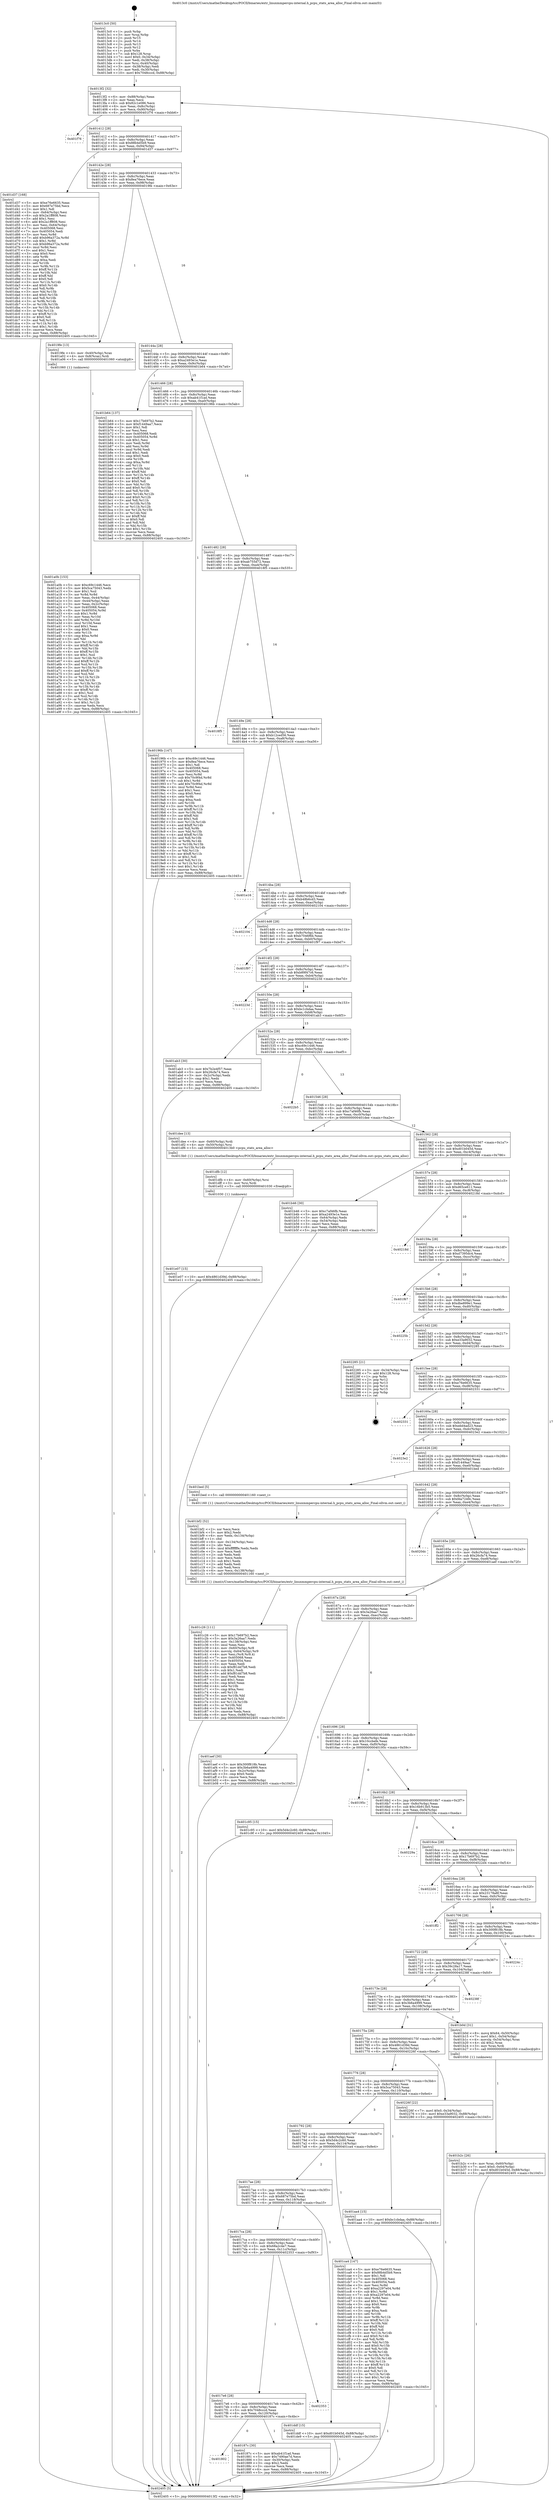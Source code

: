 digraph "0x4013c0" {
  label = "0x4013c0 (/mnt/c/Users/mathe/Desktop/tcc/POCII/binaries/extr_linuxmmpercpu-internal.h_pcpu_stats_area_alloc_Final-ollvm.out::main(0))"
  labelloc = "t"
  node[shape=record]

  Entry [label="",width=0.3,height=0.3,shape=circle,fillcolor=black,style=filled]
  "0x4013f2" [label="{
     0x4013f2 [32]\l
     | [instrs]\l
     &nbsp;&nbsp;0x4013f2 \<+6\>: mov -0x88(%rbp),%eax\l
     &nbsp;&nbsp;0x4013f8 \<+2\>: mov %eax,%ecx\l
     &nbsp;&nbsp;0x4013fa \<+6\>: sub $0x82c1e086,%ecx\l
     &nbsp;&nbsp;0x401400 \<+6\>: mov %eax,-0x8c(%rbp)\l
     &nbsp;&nbsp;0x401406 \<+6\>: mov %ecx,-0x90(%rbp)\l
     &nbsp;&nbsp;0x40140c \<+6\>: je 0000000000401f76 \<main+0xbb6\>\l
  }"]
  "0x401f76" [label="{
     0x401f76\l
  }", style=dashed]
  "0x401412" [label="{
     0x401412 [28]\l
     | [instrs]\l
     &nbsp;&nbsp;0x401412 \<+5\>: jmp 0000000000401417 \<main+0x57\>\l
     &nbsp;&nbsp;0x401417 \<+6\>: mov -0x8c(%rbp),%eax\l
     &nbsp;&nbsp;0x40141d \<+5\>: sub $0x88b4d5b9,%eax\l
     &nbsp;&nbsp;0x401422 \<+6\>: mov %eax,-0x94(%rbp)\l
     &nbsp;&nbsp;0x401428 \<+6\>: je 0000000000401d37 \<main+0x977\>\l
  }"]
  Exit [label="",width=0.3,height=0.3,shape=circle,fillcolor=black,style=filled,peripheries=2]
  "0x401d37" [label="{
     0x401d37 [168]\l
     | [instrs]\l
     &nbsp;&nbsp;0x401d37 \<+5\>: mov $0xe76e6635,%eax\l
     &nbsp;&nbsp;0x401d3c \<+5\>: mov $0x687e75bd,%ecx\l
     &nbsp;&nbsp;0x401d41 \<+2\>: mov $0x1,%dl\l
     &nbsp;&nbsp;0x401d43 \<+3\>: mov -0x64(%rbp),%esi\l
     &nbsp;&nbsp;0x401d46 \<+6\>: sub $0x2a1ff808,%esi\l
     &nbsp;&nbsp;0x401d4c \<+3\>: add $0x1,%esi\l
     &nbsp;&nbsp;0x401d4f \<+6\>: add $0x2a1ff808,%esi\l
     &nbsp;&nbsp;0x401d55 \<+3\>: mov %esi,-0x64(%rbp)\l
     &nbsp;&nbsp;0x401d58 \<+7\>: mov 0x405068,%esi\l
     &nbsp;&nbsp;0x401d5f \<+7\>: mov 0x405054,%edi\l
     &nbsp;&nbsp;0x401d66 \<+3\>: mov %esi,%r8d\l
     &nbsp;&nbsp;0x401d69 \<+7\>: add $0xb96a372a,%r8d\l
     &nbsp;&nbsp;0x401d70 \<+4\>: sub $0x1,%r8d\l
     &nbsp;&nbsp;0x401d74 \<+7\>: sub $0xb96a372a,%r8d\l
     &nbsp;&nbsp;0x401d7b \<+4\>: imul %r8d,%esi\l
     &nbsp;&nbsp;0x401d7f \<+3\>: and $0x1,%esi\l
     &nbsp;&nbsp;0x401d82 \<+3\>: cmp $0x0,%esi\l
     &nbsp;&nbsp;0x401d85 \<+4\>: sete %r9b\l
     &nbsp;&nbsp;0x401d89 \<+3\>: cmp $0xa,%edi\l
     &nbsp;&nbsp;0x401d8c \<+4\>: setl %r10b\l
     &nbsp;&nbsp;0x401d90 \<+3\>: mov %r9b,%r11b\l
     &nbsp;&nbsp;0x401d93 \<+4\>: xor $0xff,%r11b\l
     &nbsp;&nbsp;0x401d97 \<+3\>: mov %r10b,%bl\l
     &nbsp;&nbsp;0x401d9a \<+3\>: xor $0xff,%bl\l
     &nbsp;&nbsp;0x401d9d \<+3\>: xor $0x0,%dl\l
     &nbsp;&nbsp;0x401da0 \<+3\>: mov %r11b,%r14b\l
     &nbsp;&nbsp;0x401da3 \<+4\>: and $0x0,%r14b\l
     &nbsp;&nbsp;0x401da7 \<+3\>: and %dl,%r9b\l
     &nbsp;&nbsp;0x401daa \<+3\>: mov %bl,%r15b\l
     &nbsp;&nbsp;0x401dad \<+4\>: and $0x0,%r15b\l
     &nbsp;&nbsp;0x401db1 \<+3\>: and %dl,%r10b\l
     &nbsp;&nbsp;0x401db4 \<+3\>: or %r9b,%r14b\l
     &nbsp;&nbsp;0x401db7 \<+3\>: or %r10b,%r15b\l
     &nbsp;&nbsp;0x401dba \<+3\>: xor %r15b,%r14b\l
     &nbsp;&nbsp;0x401dbd \<+3\>: or %bl,%r11b\l
     &nbsp;&nbsp;0x401dc0 \<+4\>: xor $0xff,%r11b\l
     &nbsp;&nbsp;0x401dc4 \<+3\>: or $0x0,%dl\l
     &nbsp;&nbsp;0x401dc7 \<+3\>: and %dl,%r11b\l
     &nbsp;&nbsp;0x401dca \<+3\>: or %r11b,%r14b\l
     &nbsp;&nbsp;0x401dcd \<+4\>: test $0x1,%r14b\l
     &nbsp;&nbsp;0x401dd1 \<+3\>: cmovne %ecx,%eax\l
     &nbsp;&nbsp;0x401dd4 \<+6\>: mov %eax,-0x88(%rbp)\l
     &nbsp;&nbsp;0x401dda \<+5\>: jmp 0000000000402405 \<main+0x1045\>\l
  }"]
  "0x40142e" [label="{
     0x40142e [28]\l
     | [instrs]\l
     &nbsp;&nbsp;0x40142e \<+5\>: jmp 0000000000401433 \<main+0x73\>\l
     &nbsp;&nbsp;0x401433 \<+6\>: mov -0x8c(%rbp),%eax\l
     &nbsp;&nbsp;0x401439 \<+5\>: sub $0x8ea76ece,%eax\l
     &nbsp;&nbsp;0x40143e \<+6\>: mov %eax,-0x98(%rbp)\l
     &nbsp;&nbsp;0x401444 \<+6\>: je 00000000004019fe \<main+0x63e\>\l
  }"]
  "0x401e07" [label="{
     0x401e07 [15]\l
     | [instrs]\l
     &nbsp;&nbsp;0x401e07 \<+10\>: movl $0x4861d39d,-0x88(%rbp)\l
     &nbsp;&nbsp;0x401e11 \<+5\>: jmp 0000000000402405 \<main+0x1045\>\l
  }"]
  "0x4019fe" [label="{
     0x4019fe [13]\l
     | [instrs]\l
     &nbsp;&nbsp;0x4019fe \<+4\>: mov -0x40(%rbp),%rax\l
     &nbsp;&nbsp;0x401a02 \<+4\>: mov 0x8(%rax),%rdi\l
     &nbsp;&nbsp;0x401a06 \<+5\>: call 0000000000401060 \<atoi@plt\>\l
     | [calls]\l
     &nbsp;&nbsp;0x401060 \{1\} (unknown)\l
  }"]
  "0x40144a" [label="{
     0x40144a [28]\l
     | [instrs]\l
     &nbsp;&nbsp;0x40144a \<+5\>: jmp 000000000040144f \<main+0x8f\>\l
     &nbsp;&nbsp;0x40144f \<+6\>: mov -0x8c(%rbp),%eax\l
     &nbsp;&nbsp;0x401455 \<+5\>: sub $0xa2493e1e,%eax\l
     &nbsp;&nbsp;0x40145a \<+6\>: mov %eax,-0x9c(%rbp)\l
     &nbsp;&nbsp;0x401460 \<+6\>: je 0000000000401b64 \<main+0x7a4\>\l
  }"]
  "0x401dfb" [label="{
     0x401dfb [12]\l
     | [instrs]\l
     &nbsp;&nbsp;0x401dfb \<+4\>: mov -0x60(%rbp),%rsi\l
     &nbsp;&nbsp;0x401dff \<+3\>: mov %rsi,%rdi\l
     &nbsp;&nbsp;0x401e02 \<+5\>: call 0000000000401030 \<free@plt\>\l
     | [calls]\l
     &nbsp;&nbsp;0x401030 \{1\} (unknown)\l
  }"]
  "0x401b64" [label="{
     0x401b64 [137]\l
     | [instrs]\l
     &nbsp;&nbsp;0x401b64 \<+5\>: mov $0x17b697b2,%eax\l
     &nbsp;&nbsp;0x401b69 \<+5\>: mov $0xf1449aa7,%ecx\l
     &nbsp;&nbsp;0x401b6e \<+2\>: mov $0x1,%dl\l
     &nbsp;&nbsp;0x401b70 \<+2\>: xor %esi,%esi\l
     &nbsp;&nbsp;0x401b72 \<+7\>: mov 0x405068,%edi\l
     &nbsp;&nbsp;0x401b79 \<+8\>: mov 0x405054,%r8d\l
     &nbsp;&nbsp;0x401b81 \<+3\>: sub $0x1,%esi\l
     &nbsp;&nbsp;0x401b84 \<+3\>: mov %edi,%r9d\l
     &nbsp;&nbsp;0x401b87 \<+3\>: add %esi,%r9d\l
     &nbsp;&nbsp;0x401b8a \<+4\>: imul %r9d,%edi\l
     &nbsp;&nbsp;0x401b8e \<+3\>: and $0x1,%edi\l
     &nbsp;&nbsp;0x401b91 \<+3\>: cmp $0x0,%edi\l
     &nbsp;&nbsp;0x401b94 \<+4\>: sete %r10b\l
     &nbsp;&nbsp;0x401b98 \<+4\>: cmp $0xa,%r8d\l
     &nbsp;&nbsp;0x401b9c \<+4\>: setl %r11b\l
     &nbsp;&nbsp;0x401ba0 \<+3\>: mov %r10b,%bl\l
     &nbsp;&nbsp;0x401ba3 \<+3\>: xor $0xff,%bl\l
     &nbsp;&nbsp;0x401ba6 \<+3\>: mov %r11b,%r14b\l
     &nbsp;&nbsp;0x401ba9 \<+4\>: xor $0xff,%r14b\l
     &nbsp;&nbsp;0x401bad \<+3\>: xor $0x0,%dl\l
     &nbsp;&nbsp;0x401bb0 \<+3\>: mov %bl,%r15b\l
     &nbsp;&nbsp;0x401bb3 \<+4\>: and $0x0,%r15b\l
     &nbsp;&nbsp;0x401bb7 \<+3\>: and %dl,%r10b\l
     &nbsp;&nbsp;0x401bba \<+3\>: mov %r14b,%r12b\l
     &nbsp;&nbsp;0x401bbd \<+4\>: and $0x0,%r12b\l
     &nbsp;&nbsp;0x401bc1 \<+3\>: and %dl,%r11b\l
     &nbsp;&nbsp;0x401bc4 \<+3\>: or %r10b,%r15b\l
     &nbsp;&nbsp;0x401bc7 \<+3\>: or %r11b,%r12b\l
     &nbsp;&nbsp;0x401bca \<+3\>: xor %r12b,%r15b\l
     &nbsp;&nbsp;0x401bcd \<+3\>: or %r14b,%bl\l
     &nbsp;&nbsp;0x401bd0 \<+3\>: xor $0xff,%bl\l
     &nbsp;&nbsp;0x401bd3 \<+3\>: or $0x0,%dl\l
     &nbsp;&nbsp;0x401bd6 \<+2\>: and %dl,%bl\l
     &nbsp;&nbsp;0x401bd8 \<+3\>: or %bl,%r15b\l
     &nbsp;&nbsp;0x401bdb \<+4\>: test $0x1,%r15b\l
     &nbsp;&nbsp;0x401bdf \<+3\>: cmovne %ecx,%eax\l
     &nbsp;&nbsp;0x401be2 \<+6\>: mov %eax,-0x88(%rbp)\l
     &nbsp;&nbsp;0x401be8 \<+5\>: jmp 0000000000402405 \<main+0x1045\>\l
  }"]
  "0x401466" [label="{
     0x401466 [28]\l
     | [instrs]\l
     &nbsp;&nbsp;0x401466 \<+5\>: jmp 000000000040146b \<main+0xab\>\l
     &nbsp;&nbsp;0x40146b \<+6\>: mov -0x8c(%rbp),%eax\l
     &nbsp;&nbsp;0x401471 \<+5\>: sub $0xab41f1ad,%eax\l
     &nbsp;&nbsp;0x401476 \<+6\>: mov %eax,-0xa0(%rbp)\l
     &nbsp;&nbsp;0x40147c \<+6\>: je 000000000040196b \<main+0x5ab\>\l
  }"]
  "0x401c26" [label="{
     0x401c26 [111]\l
     | [instrs]\l
     &nbsp;&nbsp;0x401c26 \<+5\>: mov $0x17b697b2,%ecx\l
     &nbsp;&nbsp;0x401c2b \<+5\>: mov $0x3a26aa7,%edx\l
     &nbsp;&nbsp;0x401c30 \<+6\>: mov -0x138(%rbp),%esi\l
     &nbsp;&nbsp;0x401c36 \<+3\>: imul %eax,%esi\l
     &nbsp;&nbsp;0x401c39 \<+4\>: mov -0x60(%rbp),%r8\l
     &nbsp;&nbsp;0x401c3d \<+4\>: movslq -0x64(%rbp),%r9\l
     &nbsp;&nbsp;0x401c41 \<+4\>: mov %esi,(%r8,%r9,4)\l
     &nbsp;&nbsp;0x401c45 \<+7\>: mov 0x405068,%eax\l
     &nbsp;&nbsp;0x401c4c \<+7\>: mov 0x405054,%esi\l
     &nbsp;&nbsp;0x401c53 \<+2\>: mov %eax,%edi\l
     &nbsp;&nbsp;0x401c55 \<+6\>: sub $0xf81dd7b8,%edi\l
     &nbsp;&nbsp;0x401c5b \<+3\>: sub $0x1,%edi\l
     &nbsp;&nbsp;0x401c5e \<+6\>: add $0xf81dd7b8,%edi\l
     &nbsp;&nbsp;0x401c64 \<+3\>: imul %edi,%eax\l
     &nbsp;&nbsp;0x401c67 \<+3\>: and $0x1,%eax\l
     &nbsp;&nbsp;0x401c6a \<+3\>: cmp $0x0,%eax\l
     &nbsp;&nbsp;0x401c6d \<+4\>: sete %r10b\l
     &nbsp;&nbsp;0x401c71 \<+3\>: cmp $0xa,%esi\l
     &nbsp;&nbsp;0x401c74 \<+4\>: setl %r11b\l
     &nbsp;&nbsp;0x401c78 \<+3\>: mov %r10b,%bl\l
     &nbsp;&nbsp;0x401c7b \<+3\>: and %r11b,%bl\l
     &nbsp;&nbsp;0x401c7e \<+3\>: xor %r11b,%r10b\l
     &nbsp;&nbsp;0x401c81 \<+3\>: or %r10b,%bl\l
     &nbsp;&nbsp;0x401c84 \<+3\>: test $0x1,%bl\l
     &nbsp;&nbsp;0x401c87 \<+3\>: cmovne %edx,%ecx\l
     &nbsp;&nbsp;0x401c8a \<+6\>: mov %ecx,-0x88(%rbp)\l
     &nbsp;&nbsp;0x401c90 \<+5\>: jmp 0000000000402405 \<main+0x1045\>\l
  }"]
  "0x40196b" [label="{
     0x40196b [147]\l
     | [instrs]\l
     &nbsp;&nbsp;0x40196b \<+5\>: mov $0xc69c1446,%eax\l
     &nbsp;&nbsp;0x401970 \<+5\>: mov $0x8ea76ece,%ecx\l
     &nbsp;&nbsp;0x401975 \<+2\>: mov $0x1,%dl\l
     &nbsp;&nbsp;0x401977 \<+7\>: mov 0x405068,%esi\l
     &nbsp;&nbsp;0x40197e \<+7\>: mov 0x405054,%edi\l
     &nbsp;&nbsp;0x401985 \<+3\>: mov %esi,%r8d\l
     &nbsp;&nbsp;0x401988 \<+7\>: sub $0x70c9f4d,%r8d\l
     &nbsp;&nbsp;0x40198f \<+4\>: sub $0x1,%r8d\l
     &nbsp;&nbsp;0x401993 \<+7\>: add $0x70c9f4d,%r8d\l
     &nbsp;&nbsp;0x40199a \<+4\>: imul %r8d,%esi\l
     &nbsp;&nbsp;0x40199e \<+3\>: and $0x1,%esi\l
     &nbsp;&nbsp;0x4019a1 \<+3\>: cmp $0x0,%esi\l
     &nbsp;&nbsp;0x4019a4 \<+4\>: sete %r9b\l
     &nbsp;&nbsp;0x4019a8 \<+3\>: cmp $0xa,%edi\l
     &nbsp;&nbsp;0x4019ab \<+4\>: setl %r10b\l
     &nbsp;&nbsp;0x4019af \<+3\>: mov %r9b,%r11b\l
     &nbsp;&nbsp;0x4019b2 \<+4\>: xor $0xff,%r11b\l
     &nbsp;&nbsp;0x4019b6 \<+3\>: mov %r10b,%bl\l
     &nbsp;&nbsp;0x4019b9 \<+3\>: xor $0xff,%bl\l
     &nbsp;&nbsp;0x4019bc \<+3\>: xor $0x1,%dl\l
     &nbsp;&nbsp;0x4019bf \<+3\>: mov %r11b,%r14b\l
     &nbsp;&nbsp;0x4019c2 \<+4\>: and $0xff,%r14b\l
     &nbsp;&nbsp;0x4019c6 \<+3\>: and %dl,%r9b\l
     &nbsp;&nbsp;0x4019c9 \<+3\>: mov %bl,%r15b\l
     &nbsp;&nbsp;0x4019cc \<+4\>: and $0xff,%r15b\l
     &nbsp;&nbsp;0x4019d0 \<+3\>: and %dl,%r10b\l
     &nbsp;&nbsp;0x4019d3 \<+3\>: or %r9b,%r14b\l
     &nbsp;&nbsp;0x4019d6 \<+3\>: or %r10b,%r15b\l
     &nbsp;&nbsp;0x4019d9 \<+3\>: xor %r15b,%r14b\l
     &nbsp;&nbsp;0x4019dc \<+3\>: or %bl,%r11b\l
     &nbsp;&nbsp;0x4019df \<+4\>: xor $0xff,%r11b\l
     &nbsp;&nbsp;0x4019e3 \<+3\>: or $0x1,%dl\l
     &nbsp;&nbsp;0x4019e6 \<+3\>: and %dl,%r11b\l
     &nbsp;&nbsp;0x4019e9 \<+3\>: or %r11b,%r14b\l
     &nbsp;&nbsp;0x4019ec \<+4\>: test $0x1,%r14b\l
     &nbsp;&nbsp;0x4019f0 \<+3\>: cmovne %ecx,%eax\l
     &nbsp;&nbsp;0x4019f3 \<+6\>: mov %eax,-0x88(%rbp)\l
     &nbsp;&nbsp;0x4019f9 \<+5\>: jmp 0000000000402405 \<main+0x1045\>\l
  }"]
  "0x401482" [label="{
     0x401482 [28]\l
     | [instrs]\l
     &nbsp;&nbsp;0x401482 \<+5\>: jmp 0000000000401487 \<main+0xc7\>\l
     &nbsp;&nbsp;0x401487 \<+6\>: mov -0x8c(%rbp),%eax\l
     &nbsp;&nbsp;0x40148d \<+5\>: sub $0xab755d72,%eax\l
     &nbsp;&nbsp;0x401492 \<+6\>: mov %eax,-0xa4(%rbp)\l
     &nbsp;&nbsp;0x401498 \<+6\>: je 00000000004018f5 \<main+0x535\>\l
  }"]
  "0x401bf2" [label="{
     0x401bf2 [52]\l
     | [instrs]\l
     &nbsp;&nbsp;0x401bf2 \<+2\>: xor %ecx,%ecx\l
     &nbsp;&nbsp;0x401bf4 \<+5\>: mov $0x2,%edx\l
     &nbsp;&nbsp;0x401bf9 \<+6\>: mov %edx,-0x134(%rbp)\l
     &nbsp;&nbsp;0x401bff \<+1\>: cltd\l
     &nbsp;&nbsp;0x401c00 \<+6\>: mov -0x134(%rbp),%esi\l
     &nbsp;&nbsp;0x401c06 \<+2\>: idiv %esi\l
     &nbsp;&nbsp;0x401c08 \<+6\>: imul $0xfffffffe,%edx,%edx\l
     &nbsp;&nbsp;0x401c0e \<+2\>: mov %ecx,%edi\l
     &nbsp;&nbsp;0x401c10 \<+2\>: sub %edx,%edi\l
     &nbsp;&nbsp;0x401c12 \<+2\>: mov %ecx,%edx\l
     &nbsp;&nbsp;0x401c14 \<+3\>: sub $0x1,%edx\l
     &nbsp;&nbsp;0x401c17 \<+2\>: add %edx,%edi\l
     &nbsp;&nbsp;0x401c19 \<+2\>: sub %edi,%ecx\l
     &nbsp;&nbsp;0x401c1b \<+6\>: mov %ecx,-0x138(%rbp)\l
     &nbsp;&nbsp;0x401c21 \<+5\>: call 0000000000401160 \<next_i\>\l
     | [calls]\l
     &nbsp;&nbsp;0x401160 \{1\} (/mnt/c/Users/mathe/Desktop/tcc/POCII/binaries/extr_linuxmmpercpu-internal.h_pcpu_stats_area_alloc_Final-ollvm.out::next_i)\l
  }"]
  "0x4018f5" [label="{
     0x4018f5\l
  }", style=dashed]
  "0x40149e" [label="{
     0x40149e [28]\l
     | [instrs]\l
     &nbsp;&nbsp;0x40149e \<+5\>: jmp 00000000004014a3 \<main+0xe3\>\l
     &nbsp;&nbsp;0x4014a3 \<+6\>: mov -0x8c(%rbp),%eax\l
     &nbsp;&nbsp;0x4014a9 \<+5\>: sub $0xb12ced56,%eax\l
     &nbsp;&nbsp;0x4014ae \<+6\>: mov %eax,-0xa8(%rbp)\l
     &nbsp;&nbsp;0x4014b4 \<+6\>: je 0000000000401e16 \<main+0xa56\>\l
  }"]
  "0x401b2c" [label="{
     0x401b2c [26]\l
     | [instrs]\l
     &nbsp;&nbsp;0x401b2c \<+4\>: mov %rax,-0x60(%rbp)\l
     &nbsp;&nbsp;0x401b30 \<+7\>: movl $0x0,-0x64(%rbp)\l
     &nbsp;&nbsp;0x401b37 \<+10\>: movl $0xd01b045d,-0x88(%rbp)\l
     &nbsp;&nbsp;0x401b41 \<+5\>: jmp 0000000000402405 \<main+0x1045\>\l
  }"]
  "0x401e16" [label="{
     0x401e16\l
  }", style=dashed]
  "0x4014ba" [label="{
     0x4014ba [28]\l
     | [instrs]\l
     &nbsp;&nbsp;0x4014ba \<+5\>: jmp 00000000004014bf \<main+0xff\>\l
     &nbsp;&nbsp;0x4014bf \<+6\>: mov -0x8c(%rbp),%eax\l
     &nbsp;&nbsp;0x4014c5 \<+5\>: sub $0xb48b6cd3,%eax\l
     &nbsp;&nbsp;0x4014ca \<+6\>: mov %eax,-0xac(%rbp)\l
     &nbsp;&nbsp;0x4014d0 \<+6\>: je 0000000000402104 \<main+0xd44\>\l
  }"]
  "0x401a0b" [label="{
     0x401a0b [153]\l
     | [instrs]\l
     &nbsp;&nbsp;0x401a0b \<+5\>: mov $0xc69c1446,%ecx\l
     &nbsp;&nbsp;0x401a10 \<+5\>: mov $0x5ca75043,%edx\l
     &nbsp;&nbsp;0x401a15 \<+3\>: mov $0x1,%sil\l
     &nbsp;&nbsp;0x401a18 \<+3\>: xor %r8d,%r8d\l
     &nbsp;&nbsp;0x401a1b \<+3\>: mov %eax,-0x44(%rbp)\l
     &nbsp;&nbsp;0x401a1e \<+3\>: mov -0x44(%rbp),%eax\l
     &nbsp;&nbsp;0x401a21 \<+3\>: mov %eax,-0x2c(%rbp)\l
     &nbsp;&nbsp;0x401a24 \<+7\>: mov 0x405068,%eax\l
     &nbsp;&nbsp;0x401a2b \<+8\>: mov 0x405054,%r9d\l
     &nbsp;&nbsp;0x401a33 \<+4\>: sub $0x1,%r8d\l
     &nbsp;&nbsp;0x401a37 \<+3\>: mov %eax,%r10d\l
     &nbsp;&nbsp;0x401a3a \<+3\>: add %r8d,%r10d\l
     &nbsp;&nbsp;0x401a3d \<+4\>: imul %r10d,%eax\l
     &nbsp;&nbsp;0x401a41 \<+3\>: and $0x1,%eax\l
     &nbsp;&nbsp;0x401a44 \<+3\>: cmp $0x0,%eax\l
     &nbsp;&nbsp;0x401a47 \<+4\>: sete %r11b\l
     &nbsp;&nbsp;0x401a4b \<+4\>: cmp $0xa,%r9d\l
     &nbsp;&nbsp;0x401a4f \<+3\>: setl %bl\l
     &nbsp;&nbsp;0x401a52 \<+3\>: mov %r11b,%r14b\l
     &nbsp;&nbsp;0x401a55 \<+4\>: xor $0xff,%r14b\l
     &nbsp;&nbsp;0x401a59 \<+3\>: mov %bl,%r15b\l
     &nbsp;&nbsp;0x401a5c \<+4\>: xor $0xff,%r15b\l
     &nbsp;&nbsp;0x401a60 \<+4\>: xor $0x1,%sil\l
     &nbsp;&nbsp;0x401a64 \<+3\>: mov %r14b,%r12b\l
     &nbsp;&nbsp;0x401a67 \<+4\>: and $0xff,%r12b\l
     &nbsp;&nbsp;0x401a6b \<+3\>: and %sil,%r11b\l
     &nbsp;&nbsp;0x401a6e \<+3\>: mov %r15b,%r13b\l
     &nbsp;&nbsp;0x401a71 \<+4\>: and $0xff,%r13b\l
     &nbsp;&nbsp;0x401a75 \<+3\>: and %sil,%bl\l
     &nbsp;&nbsp;0x401a78 \<+3\>: or %r11b,%r12b\l
     &nbsp;&nbsp;0x401a7b \<+3\>: or %bl,%r13b\l
     &nbsp;&nbsp;0x401a7e \<+3\>: xor %r13b,%r12b\l
     &nbsp;&nbsp;0x401a81 \<+3\>: or %r15b,%r14b\l
     &nbsp;&nbsp;0x401a84 \<+4\>: xor $0xff,%r14b\l
     &nbsp;&nbsp;0x401a88 \<+4\>: or $0x1,%sil\l
     &nbsp;&nbsp;0x401a8c \<+3\>: and %sil,%r14b\l
     &nbsp;&nbsp;0x401a8f \<+3\>: or %r14b,%r12b\l
     &nbsp;&nbsp;0x401a92 \<+4\>: test $0x1,%r12b\l
     &nbsp;&nbsp;0x401a96 \<+3\>: cmovne %edx,%ecx\l
     &nbsp;&nbsp;0x401a99 \<+6\>: mov %ecx,-0x88(%rbp)\l
     &nbsp;&nbsp;0x401a9f \<+5\>: jmp 0000000000402405 \<main+0x1045\>\l
  }"]
  "0x402104" [label="{
     0x402104\l
  }", style=dashed]
  "0x4014d6" [label="{
     0x4014d6 [28]\l
     | [instrs]\l
     &nbsp;&nbsp;0x4014d6 \<+5\>: jmp 00000000004014db \<main+0x11b\>\l
     &nbsp;&nbsp;0x4014db \<+6\>: mov -0x8c(%rbp),%eax\l
     &nbsp;&nbsp;0x4014e1 \<+5\>: sub $0xb7046f6b,%eax\l
     &nbsp;&nbsp;0x4014e6 \<+6\>: mov %eax,-0xb0(%rbp)\l
     &nbsp;&nbsp;0x4014ec \<+6\>: je 0000000000401f97 \<main+0xbd7\>\l
  }"]
  "0x4013c0" [label="{
     0x4013c0 [50]\l
     | [instrs]\l
     &nbsp;&nbsp;0x4013c0 \<+1\>: push %rbp\l
     &nbsp;&nbsp;0x4013c1 \<+3\>: mov %rsp,%rbp\l
     &nbsp;&nbsp;0x4013c4 \<+2\>: push %r15\l
     &nbsp;&nbsp;0x4013c6 \<+2\>: push %r14\l
     &nbsp;&nbsp;0x4013c8 \<+2\>: push %r13\l
     &nbsp;&nbsp;0x4013ca \<+2\>: push %r12\l
     &nbsp;&nbsp;0x4013cc \<+1\>: push %rbx\l
     &nbsp;&nbsp;0x4013cd \<+7\>: sub $0x128,%rsp\l
     &nbsp;&nbsp;0x4013d4 \<+7\>: movl $0x0,-0x34(%rbp)\l
     &nbsp;&nbsp;0x4013db \<+3\>: mov %edi,-0x38(%rbp)\l
     &nbsp;&nbsp;0x4013de \<+4\>: mov %rsi,-0x40(%rbp)\l
     &nbsp;&nbsp;0x4013e2 \<+3\>: mov -0x38(%rbp),%edi\l
     &nbsp;&nbsp;0x4013e5 \<+3\>: mov %edi,-0x30(%rbp)\l
     &nbsp;&nbsp;0x4013e8 \<+10\>: movl $0x7048cccd,-0x88(%rbp)\l
  }"]
  "0x401f97" [label="{
     0x401f97\l
  }", style=dashed]
  "0x4014f2" [label="{
     0x4014f2 [28]\l
     | [instrs]\l
     &nbsp;&nbsp;0x4014f2 \<+5\>: jmp 00000000004014f7 \<main+0x137\>\l
     &nbsp;&nbsp;0x4014f7 \<+6\>: mov -0x8c(%rbp),%eax\l
     &nbsp;&nbsp;0x4014fd \<+5\>: sub $0xb89f47c6,%eax\l
     &nbsp;&nbsp;0x401502 \<+6\>: mov %eax,-0xb4(%rbp)\l
     &nbsp;&nbsp;0x401508 \<+6\>: je 000000000040223d \<main+0xe7d\>\l
  }"]
  "0x402405" [label="{
     0x402405 [5]\l
     | [instrs]\l
     &nbsp;&nbsp;0x402405 \<+5\>: jmp 00000000004013f2 \<main+0x32\>\l
  }"]
  "0x40223d" [label="{
     0x40223d\l
  }", style=dashed]
  "0x40150e" [label="{
     0x40150e [28]\l
     | [instrs]\l
     &nbsp;&nbsp;0x40150e \<+5\>: jmp 0000000000401513 \<main+0x153\>\l
     &nbsp;&nbsp;0x401513 \<+6\>: mov -0x8c(%rbp),%eax\l
     &nbsp;&nbsp;0x401519 \<+5\>: sub $0xbc1cbdaa,%eax\l
     &nbsp;&nbsp;0x40151e \<+6\>: mov %eax,-0xb8(%rbp)\l
     &nbsp;&nbsp;0x401524 \<+6\>: je 0000000000401ab3 \<main+0x6f3\>\l
  }"]
  "0x401802" [label="{
     0x401802\l
  }", style=dashed]
  "0x401ab3" [label="{
     0x401ab3 [30]\l
     | [instrs]\l
     &nbsp;&nbsp;0x401ab3 \<+5\>: mov $0x7b2e4f57,%eax\l
     &nbsp;&nbsp;0x401ab8 \<+5\>: mov $0x26cfa74,%ecx\l
     &nbsp;&nbsp;0x401abd \<+3\>: mov -0x2c(%rbp),%edx\l
     &nbsp;&nbsp;0x401ac0 \<+3\>: cmp $0x1,%edx\l
     &nbsp;&nbsp;0x401ac3 \<+3\>: cmovl %ecx,%eax\l
     &nbsp;&nbsp;0x401ac6 \<+6\>: mov %eax,-0x88(%rbp)\l
     &nbsp;&nbsp;0x401acc \<+5\>: jmp 0000000000402405 \<main+0x1045\>\l
  }"]
  "0x40152a" [label="{
     0x40152a [28]\l
     | [instrs]\l
     &nbsp;&nbsp;0x40152a \<+5\>: jmp 000000000040152f \<main+0x16f\>\l
     &nbsp;&nbsp;0x40152f \<+6\>: mov -0x8c(%rbp),%eax\l
     &nbsp;&nbsp;0x401535 \<+5\>: sub $0xc69c1446,%eax\l
     &nbsp;&nbsp;0x40153a \<+6\>: mov %eax,-0xbc(%rbp)\l
     &nbsp;&nbsp;0x401540 \<+6\>: je 00000000004022b5 \<main+0xef5\>\l
  }"]
  "0x40187c" [label="{
     0x40187c [30]\l
     | [instrs]\l
     &nbsp;&nbsp;0x40187c \<+5\>: mov $0xab41f1ad,%eax\l
     &nbsp;&nbsp;0x401881 \<+5\>: mov $0x7490ae7d,%ecx\l
     &nbsp;&nbsp;0x401886 \<+3\>: mov -0x30(%rbp),%edx\l
     &nbsp;&nbsp;0x401889 \<+3\>: cmp $0x2,%edx\l
     &nbsp;&nbsp;0x40188c \<+3\>: cmovne %ecx,%eax\l
     &nbsp;&nbsp;0x40188f \<+6\>: mov %eax,-0x88(%rbp)\l
     &nbsp;&nbsp;0x401895 \<+5\>: jmp 0000000000402405 \<main+0x1045\>\l
  }"]
  "0x4022b5" [label="{
     0x4022b5\l
  }", style=dashed]
  "0x401546" [label="{
     0x401546 [28]\l
     | [instrs]\l
     &nbsp;&nbsp;0x401546 \<+5\>: jmp 000000000040154b \<main+0x18b\>\l
     &nbsp;&nbsp;0x40154b \<+6\>: mov -0x8c(%rbp),%eax\l
     &nbsp;&nbsp;0x401551 \<+5\>: sub $0xc7af46fb,%eax\l
     &nbsp;&nbsp;0x401556 \<+6\>: mov %eax,-0xc0(%rbp)\l
     &nbsp;&nbsp;0x40155c \<+6\>: je 0000000000401dee \<main+0xa2e\>\l
  }"]
  "0x4017e6" [label="{
     0x4017e6 [28]\l
     | [instrs]\l
     &nbsp;&nbsp;0x4017e6 \<+5\>: jmp 00000000004017eb \<main+0x42b\>\l
     &nbsp;&nbsp;0x4017eb \<+6\>: mov -0x8c(%rbp),%eax\l
     &nbsp;&nbsp;0x4017f1 \<+5\>: sub $0x7048cccd,%eax\l
     &nbsp;&nbsp;0x4017f6 \<+6\>: mov %eax,-0x120(%rbp)\l
     &nbsp;&nbsp;0x4017fc \<+6\>: je 000000000040187c \<main+0x4bc\>\l
  }"]
  "0x401dee" [label="{
     0x401dee [13]\l
     | [instrs]\l
     &nbsp;&nbsp;0x401dee \<+4\>: mov -0x60(%rbp),%rdi\l
     &nbsp;&nbsp;0x401df2 \<+4\>: mov -0x50(%rbp),%rsi\l
     &nbsp;&nbsp;0x401df6 \<+5\>: call 00000000004013b0 \<pcpu_stats_area_alloc\>\l
     | [calls]\l
     &nbsp;&nbsp;0x4013b0 \{1\} (/mnt/c/Users/mathe/Desktop/tcc/POCII/binaries/extr_linuxmmpercpu-internal.h_pcpu_stats_area_alloc_Final-ollvm.out::pcpu_stats_area_alloc)\l
  }"]
  "0x401562" [label="{
     0x401562 [28]\l
     | [instrs]\l
     &nbsp;&nbsp;0x401562 \<+5\>: jmp 0000000000401567 \<main+0x1a7\>\l
     &nbsp;&nbsp;0x401567 \<+6\>: mov -0x8c(%rbp),%eax\l
     &nbsp;&nbsp;0x40156d \<+5\>: sub $0xd01b045d,%eax\l
     &nbsp;&nbsp;0x401572 \<+6\>: mov %eax,-0xc4(%rbp)\l
     &nbsp;&nbsp;0x401578 \<+6\>: je 0000000000401b46 \<main+0x786\>\l
  }"]
  "0x402353" [label="{
     0x402353\l
  }", style=dashed]
  "0x401b46" [label="{
     0x401b46 [30]\l
     | [instrs]\l
     &nbsp;&nbsp;0x401b46 \<+5\>: mov $0xc7af46fb,%eax\l
     &nbsp;&nbsp;0x401b4b \<+5\>: mov $0xa2493e1e,%ecx\l
     &nbsp;&nbsp;0x401b50 \<+3\>: mov -0x64(%rbp),%edx\l
     &nbsp;&nbsp;0x401b53 \<+3\>: cmp -0x54(%rbp),%edx\l
     &nbsp;&nbsp;0x401b56 \<+3\>: cmovl %ecx,%eax\l
     &nbsp;&nbsp;0x401b59 \<+6\>: mov %eax,-0x88(%rbp)\l
     &nbsp;&nbsp;0x401b5f \<+5\>: jmp 0000000000402405 \<main+0x1045\>\l
  }"]
  "0x40157e" [label="{
     0x40157e [28]\l
     | [instrs]\l
     &nbsp;&nbsp;0x40157e \<+5\>: jmp 0000000000401583 \<main+0x1c3\>\l
     &nbsp;&nbsp;0x401583 \<+6\>: mov -0x8c(%rbp),%eax\l
     &nbsp;&nbsp;0x401589 \<+5\>: sub $0xd65ce611,%eax\l
     &nbsp;&nbsp;0x40158e \<+6\>: mov %eax,-0xc8(%rbp)\l
     &nbsp;&nbsp;0x401594 \<+6\>: je 000000000040218d \<main+0xdcd\>\l
  }"]
  "0x4017ca" [label="{
     0x4017ca [28]\l
     | [instrs]\l
     &nbsp;&nbsp;0x4017ca \<+5\>: jmp 00000000004017cf \<main+0x40f\>\l
     &nbsp;&nbsp;0x4017cf \<+6\>: mov -0x8c(%rbp),%eax\l
     &nbsp;&nbsp;0x4017d5 \<+5\>: sub $0x68a2c4e7,%eax\l
     &nbsp;&nbsp;0x4017da \<+6\>: mov %eax,-0x11c(%rbp)\l
     &nbsp;&nbsp;0x4017e0 \<+6\>: je 0000000000402353 \<main+0xf93\>\l
  }"]
  "0x40218d" [label="{
     0x40218d\l
  }", style=dashed]
  "0x40159a" [label="{
     0x40159a [28]\l
     | [instrs]\l
     &nbsp;&nbsp;0x40159a \<+5\>: jmp 000000000040159f \<main+0x1df\>\l
     &nbsp;&nbsp;0x40159f \<+6\>: mov -0x8c(%rbp),%eax\l
     &nbsp;&nbsp;0x4015a5 \<+5\>: sub $0xd7395dc4,%eax\l
     &nbsp;&nbsp;0x4015aa \<+6\>: mov %eax,-0xcc(%rbp)\l
     &nbsp;&nbsp;0x4015b0 \<+6\>: je 0000000000401f67 \<main+0xba7\>\l
  }"]
  "0x401ddf" [label="{
     0x401ddf [15]\l
     | [instrs]\l
     &nbsp;&nbsp;0x401ddf \<+10\>: movl $0xd01b045d,-0x88(%rbp)\l
     &nbsp;&nbsp;0x401de9 \<+5\>: jmp 0000000000402405 \<main+0x1045\>\l
  }"]
  "0x401f67" [label="{
     0x401f67\l
  }", style=dashed]
  "0x4015b6" [label="{
     0x4015b6 [28]\l
     | [instrs]\l
     &nbsp;&nbsp;0x4015b6 \<+5\>: jmp 00000000004015bb \<main+0x1fb\>\l
     &nbsp;&nbsp;0x4015bb \<+6\>: mov -0x8c(%rbp),%eax\l
     &nbsp;&nbsp;0x4015c1 \<+5\>: sub $0xdbe899e1,%eax\l
     &nbsp;&nbsp;0x4015c6 \<+6\>: mov %eax,-0xd0(%rbp)\l
     &nbsp;&nbsp;0x4015cc \<+6\>: je 000000000040225b \<main+0xe9b\>\l
  }"]
  "0x4017ae" [label="{
     0x4017ae [28]\l
     | [instrs]\l
     &nbsp;&nbsp;0x4017ae \<+5\>: jmp 00000000004017b3 \<main+0x3f3\>\l
     &nbsp;&nbsp;0x4017b3 \<+6\>: mov -0x8c(%rbp),%eax\l
     &nbsp;&nbsp;0x4017b9 \<+5\>: sub $0x687e75bd,%eax\l
     &nbsp;&nbsp;0x4017be \<+6\>: mov %eax,-0x118(%rbp)\l
     &nbsp;&nbsp;0x4017c4 \<+6\>: je 0000000000401ddf \<main+0xa1f\>\l
  }"]
  "0x40225b" [label="{
     0x40225b\l
  }", style=dashed]
  "0x4015d2" [label="{
     0x4015d2 [28]\l
     | [instrs]\l
     &nbsp;&nbsp;0x4015d2 \<+5\>: jmp 00000000004015d7 \<main+0x217\>\l
     &nbsp;&nbsp;0x4015d7 \<+6\>: mov -0x8c(%rbp),%eax\l
     &nbsp;&nbsp;0x4015dd \<+5\>: sub $0xe33a9032,%eax\l
     &nbsp;&nbsp;0x4015e2 \<+6\>: mov %eax,-0xd4(%rbp)\l
     &nbsp;&nbsp;0x4015e8 \<+6\>: je 0000000000402285 \<main+0xec5\>\l
  }"]
  "0x401ca4" [label="{
     0x401ca4 [147]\l
     | [instrs]\l
     &nbsp;&nbsp;0x401ca4 \<+5\>: mov $0xe76e6635,%eax\l
     &nbsp;&nbsp;0x401ca9 \<+5\>: mov $0x88b4d5b9,%ecx\l
     &nbsp;&nbsp;0x401cae \<+2\>: mov $0x1,%dl\l
     &nbsp;&nbsp;0x401cb0 \<+7\>: mov 0x405068,%esi\l
     &nbsp;&nbsp;0x401cb7 \<+7\>: mov 0x405054,%edi\l
     &nbsp;&nbsp;0x401cbe \<+3\>: mov %esi,%r8d\l
     &nbsp;&nbsp;0x401cc1 \<+7\>: add $0xa2297e04,%r8d\l
     &nbsp;&nbsp;0x401cc8 \<+4\>: sub $0x1,%r8d\l
     &nbsp;&nbsp;0x401ccc \<+7\>: sub $0xa2297e04,%r8d\l
     &nbsp;&nbsp;0x401cd3 \<+4\>: imul %r8d,%esi\l
     &nbsp;&nbsp;0x401cd7 \<+3\>: and $0x1,%esi\l
     &nbsp;&nbsp;0x401cda \<+3\>: cmp $0x0,%esi\l
     &nbsp;&nbsp;0x401cdd \<+4\>: sete %r9b\l
     &nbsp;&nbsp;0x401ce1 \<+3\>: cmp $0xa,%edi\l
     &nbsp;&nbsp;0x401ce4 \<+4\>: setl %r10b\l
     &nbsp;&nbsp;0x401ce8 \<+3\>: mov %r9b,%r11b\l
     &nbsp;&nbsp;0x401ceb \<+4\>: xor $0xff,%r11b\l
     &nbsp;&nbsp;0x401cef \<+3\>: mov %r10b,%bl\l
     &nbsp;&nbsp;0x401cf2 \<+3\>: xor $0xff,%bl\l
     &nbsp;&nbsp;0x401cf5 \<+3\>: xor $0x0,%dl\l
     &nbsp;&nbsp;0x401cf8 \<+3\>: mov %r11b,%r14b\l
     &nbsp;&nbsp;0x401cfb \<+4\>: and $0x0,%r14b\l
     &nbsp;&nbsp;0x401cff \<+3\>: and %dl,%r9b\l
     &nbsp;&nbsp;0x401d02 \<+3\>: mov %bl,%r15b\l
     &nbsp;&nbsp;0x401d05 \<+4\>: and $0x0,%r15b\l
     &nbsp;&nbsp;0x401d09 \<+3\>: and %dl,%r10b\l
     &nbsp;&nbsp;0x401d0c \<+3\>: or %r9b,%r14b\l
     &nbsp;&nbsp;0x401d0f \<+3\>: or %r10b,%r15b\l
     &nbsp;&nbsp;0x401d12 \<+3\>: xor %r15b,%r14b\l
     &nbsp;&nbsp;0x401d15 \<+3\>: or %bl,%r11b\l
     &nbsp;&nbsp;0x401d18 \<+4\>: xor $0xff,%r11b\l
     &nbsp;&nbsp;0x401d1c \<+3\>: or $0x0,%dl\l
     &nbsp;&nbsp;0x401d1f \<+3\>: and %dl,%r11b\l
     &nbsp;&nbsp;0x401d22 \<+3\>: or %r11b,%r14b\l
     &nbsp;&nbsp;0x401d25 \<+4\>: test $0x1,%r14b\l
     &nbsp;&nbsp;0x401d29 \<+3\>: cmovne %ecx,%eax\l
     &nbsp;&nbsp;0x401d2c \<+6\>: mov %eax,-0x88(%rbp)\l
     &nbsp;&nbsp;0x401d32 \<+5\>: jmp 0000000000402405 \<main+0x1045\>\l
  }"]
  "0x402285" [label="{
     0x402285 [21]\l
     | [instrs]\l
     &nbsp;&nbsp;0x402285 \<+3\>: mov -0x34(%rbp),%eax\l
     &nbsp;&nbsp;0x402288 \<+7\>: add $0x128,%rsp\l
     &nbsp;&nbsp;0x40228f \<+1\>: pop %rbx\l
     &nbsp;&nbsp;0x402290 \<+2\>: pop %r12\l
     &nbsp;&nbsp;0x402292 \<+2\>: pop %r13\l
     &nbsp;&nbsp;0x402294 \<+2\>: pop %r14\l
     &nbsp;&nbsp;0x402296 \<+2\>: pop %r15\l
     &nbsp;&nbsp;0x402298 \<+1\>: pop %rbp\l
     &nbsp;&nbsp;0x402299 \<+1\>: ret\l
  }"]
  "0x4015ee" [label="{
     0x4015ee [28]\l
     | [instrs]\l
     &nbsp;&nbsp;0x4015ee \<+5\>: jmp 00000000004015f3 \<main+0x233\>\l
     &nbsp;&nbsp;0x4015f3 \<+6\>: mov -0x8c(%rbp),%eax\l
     &nbsp;&nbsp;0x4015f9 \<+5\>: sub $0xe76e6635,%eax\l
     &nbsp;&nbsp;0x4015fe \<+6\>: mov %eax,-0xd8(%rbp)\l
     &nbsp;&nbsp;0x401604 \<+6\>: je 0000000000402331 \<main+0xf71\>\l
  }"]
  "0x401792" [label="{
     0x401792 [28]\l
     | [instrs]\l
     &nbsp;&nbsp;0x401792 \<+5\>: jmp 0000000000401797 \<main+0x3d7\>\l
     &nbsp;&nbsp;0x401797 \<+6\>: mov -0x8c(%rbp),%eax\l
     &nbsp;&nbsp;0x40179d \<+5\>: sub $0x5d4c2c60,%eax\l
     &nbsp;&nbsp;0x4017a2 \<+6\>: mov %eax,-0x114(%rbp)\l
     &nbsp;&nbsp;0x4017a8 \<+6\>: je 0000000000401ca4 \<main+0x8e4\>\l
  }"]
  "0x402331" [label="{
     0x402331\l
  }", style=dashed]
  "0x40160a" [label="{
     0x40160a [28]\l
     | [instrs]\l
     &nbsp;&nbsp;0x40160a \<+5\>: jmp 000000000040160f \<main+0x24f\>\l
     &nbsp;&nbsp;0x40160f \<+6\>: mov -0x8c(%rbp),%eax\l
     &nbsp;&nbsp;0x401615 \<+5\>: sub $0xebd4ad23,%eax\l
     &nbsp;&nbsp;0x40161a \<+6\>: mov %eax,-0xdc(%rbp)\l
     &nbsp;&nbsp;0x401620 \<+6\>: je 00000000004023e2 \<main+0x1022\>\l
  }"]
  "0x401aa4" [label="{
     0x401aa4 [15]\l
     | [instrs]\l
     &nbsp;&nbsp;0x401aa4 \<+10\>: movl $0xbc1cbdaa,-0x88(%rbp)\l
     &nbsp;&nbsp;0x401aae \<+5\>: jmp 0000000000402405 \<main+0x1045\>\l
  }"]
  "0x4023e2" [label="{
     0x4023e2\l
  }", style=dashed]
  "0x401626" [label="{
     0x401626 [28]\l
     | [instrs]\l
     &nbsp;&nbsp;0x401626 \<+5\>: jmp 000000000040162b \<main+0x26b\>\l
     &nbsp;&nbsp;0x40162b \<+6\>: mov -0x8c(%rbp),%eax\l
     &nbsp;&nbsp;0x401631 \<+5\>: sub $0xf1449aa7,%eax\l
     &nbsp;&nbsp;0x401636 \<+6\>: mov %eax,-0xe0(%rbp)\l
     &nbsp;&nbsp;0x40163c \<+6\>: je 0000000000401bed \<main+0x82d\>\l
  }"]
  "0x401776" [label="{
     0x401776 [28]\l
     | [instrs]\l
     &nbsp;&nbsp;0x401776 \<+5\>: jmp 000000000040177b \<main+0x3bb\>\l
     &nbsp;&nbsp;0x40177b \<+6\>: mov -0x8c(%rbp),%eax\l
     &nbsp;&nbsp;0x401781 \<+5\>: sub $0x5ca75043,%eax\l
     &nbsp;&nbsp;0x401786 \<+6\>: mov %eax,-0x110(%rbp)\l
     &nbsp;&nbsp;0x40178c \<+6\>: je 0000000000401aa4 \<main+0x6e4\>\l
  }"]
  "0x401bed" [label="{
     0x401bed [5]\l
     | [instrs]\l
     &nbsp;&nbsp;0x401bed \<+5\>: call 0000000000401160 \<next_i\>\l
     | [calls]\l
     &nbsp;&nbsp;0x401160 \{1\} (/mnt/c/Users/mathe/Desktop/tcc/POCII/binaries/extr_linuxmmpercpu-internal.h_pcpu_stats_area_alloc_Final-ollvm.out::next_i)\l
  }"]
  "0x401642" [label="{
     0x401642 [28]\l
     | [instrs]\l
     &nbsp;&nbsp;0x401642 \<+5\>: jmp 0000000000401647 \<main+0x287\>\l
     &nbsp;&nbsp;0x401647 \<+6\>: mov -0x8c(%rbp),%eax\l
     &nbsp;&nbsp;0x40164d \<+5\>: sub $0xfda7249c,%eax\l
     &nbsp;&nbsp;0x401652 \<+6\>: mov %eax,-0xe4(%rbp)\l
     &nbsp;&nbsp;0x401658 \<+6\>: je 00000000004020dc \<main+0xd1c\>\l
  }"]
  "0x40226f" [label="{
     0x40226f [22]\l
     | [instrs]\l
     &nbsp;&nbsp;0x40226f \<+7\>: movl $0x0,-0x34(%rbp)\l
     &nbsp;&nbsp;0x402276 \<+10\>: movl $0xe33a9032,-0x88(%rbp)\l
     &nbsp;&nbsp;0x402280 \<+5\>: jmp 0000000000402405 \<main+0x1045\>\l
  }"]
  "0x4020dc" [label="{
     0x4020dc\l
  }", style=dashed]
  "0x40165e" [label="{
     0x40165e [28]\l
     | [instrs]\l
     &nbsp;&nbsp;0x40165e \<+5\>: jmp 0000000000401663 \<main+0x2a3\>\l
     &nbsp;&nbsp;0x401663 \<+6\>: mov -0x8c(%rbp),%eax\l
     &nbsp;&nbsp;0x401669 \<+5\>: sub $0x26cfa74,%eax\l
     &nbsp;&nbsp;0x40166e \<+6\>: mov %eax,-0xe8(%rbp)\l
     &nbsp;&nbsp;0x401674 \<+6\>: je 0000000000401aef \<main+0x72f\>\l
  }"]
  "0x40175a" [label="{
     0x40175a [28]\l
     | [instrs]\l
     &nbsp;&nbsp;0x40175a \<+5\>: jmp 000000000040175f \<main+0x39f\>\l
     &nbsp;&nbsp;0x40175f \<+6\>: mov -0x8c(%rbp),%eax\l
     &nbsp;&nbsp;0x401765 \<+5\>: sub $0x4861d39d,%eax\l
     &nbsp;&nbsp;0x40176a \<+6\>: mov %eax,-0x10c(%rbp)\l
     &nbsp;&nbsp;0x401770 \<+6\>: je 000000000040226f \<main+0xeaf\>\l
  }"]
  "0x401aef" [label="{
     0x401aef [30]\l
     | [instrs]\l
     &nbsp;&nbsp;0x401aef \<+5\>: mov $0x300f818b,%eax\l
     &nbsp;&nbsp;0x401af4 \<+5\>: mov $0x3b6a4999,%ecx\l
     &nbsp;&nbsp;0x401af9 \<+3\>: mov -0x2c(%rbp),%edx\l
     &nbsp;&nbsp;0x401afc \<+3\>: cmp $0x0,%edx\l
     &nbsp;&nbsp;0x401aff \<+3\>: cmove %ecx,%eax\l
     &nbsp;&nbsp;0x401b02 \<+6\>: mov %eax,-0x88(%rbp)\l
     &nbsp;&nbsp;0x401b08 \<+5\>: jmp 0000000000402405 \<main+0x1045\>\l
  }"]
  "0x40167a" [label="{
     0x40167a [28]\l
     | [instrs]\l
     &nbsp;&nbsp;0x40167a \<+5\>: jmp 000000000040167f \<main+0x2bf\>\l
     &nbsp;&nbsp;0x40167f \<+6\>: mov -0x8c(%rbp),%eax\l
     &nbsp;&nbsp;0x401685 \<+5\>: sub $0x3a26aa7,%eax\l
     &nbsp;&nbsp;0x40168a \<+6\>: mov %eax,-0xec(%rbp)\l
     &nbsp;&nbsp;0x401690 \<+6\>: je 0000000000401c95 \<main+0x8d5\>\l
  }"]
  "0x401b0d" [label="{
     0x401b0d [31]\l
     | [instrs]\l
     &nbsp;&nbsp;0x401b0d \<+8\>: movq $0x64,-0x50(%rbp)\l
     &nbsp;&nbsp;0x401b15 \<+7\>: movl $0x1,-0x54(%rbp)\l
     &nbsp;&nbsp;0x401b1c \<+4\>: movslq -0x54(%rbp),%rax\l
     &nbsp;&nbsp;0x401b20 \<+4\>: shl $0x2,%rax\l
     &nbsp;&nbsp;0x401b24 \<+3\>: mov %rax,%rdi\l
     &nbsp;&nbsp;0x401b27 \<+5\>: call 0000000000401050 \<malloc@plt\>\l
     | [calls]\l
     &nbsp;&nbsp;0x401050 \{1\} (unknown)\l
  }"]
  "0x401c95" [label="{
     0x401c95 [15]\l
     | [instrs]\l
     &nbsp;&nbsp;0x401c95 \<+10\>: movl $0x5d4c2c60,-0x88(%rbp)\l
     &nbsp;&nbsp;0x401c9f \<+5\>: jmp 0000000000402405 \<main+0x1045\>\l
  }"]
  "0x401696" [label="{
     0x401696 [28]\l
     | [instrs]\l
     &nbsp;&nbsp;0x401696 \<+5\>: jmp 000000000040169b \<main+0x2db\>\l
     &nbsp;&nbsp;0x40169b \<+6\>: mov -0x8c(%rbp),%eax\l
     &nbsp;&nbsp;0x4016a1 \<+5\>: sub $0x10ccbefe,%eax\l
     &nbsp;&nbsp;0x4016a6 \<+6\>: mov %eax,-0xf0(%rbp)\l
     &nbsp;&nbsp;0x4016ac \<+6\>: je 000000000040195c \<main+0x59c\>\l
  }"]
  "0x40173e" [label="{
     0x40173e [28]\l
     | [instrs]\l
     &nbsp;&nbsp;0x40173e \<+5\>: jmp 0000000000401743 \<main+0x383\>\l
     &nbsp;&nbsp;0x401743 \<+6\>: mov -0x8c(%rbp),%eax\l
     &nbsp;&nbsp;0x401749 \<+5\>: sub $0x3b6a4999,%eax\l
     &nbsp;&nbsp;0x40174e \<+6\>: mov %eax,-0x108(%rbp)\l
     &nbsp;&nbsp;0x401754 \<+6\>: je 0000000000401b0d \<main+0x74d\>\l
  }"]
  "0x40195c" [label="{
     0x40195c\l
  }", style=dashed]
  "0x4016b2" [label="{
     0x4016b2 [28]\l
     | [instrs]\l
     &nbsp;&nbsp;0x4016b2 \<+5\>: jmp 00000000004016b7 \<main+0x2f7\>\l
     &nbsp;&nbsp;0x4016b7 \<+6\>: mov -0x8c(%rbp),%eax\l
     &nbsp;&nbsp;0x4016bd \<+5\>: sub $0x16b913b5,%eax\l
     &nbsp;&nbsp;0x4016c2 \<+6\>: mov %eax,-0xf4(%rbp)\l
     &nbsp;&nbsp;0x4016c8 \<+6\>: je 000000000040229a \<main+0xeda\>\l
  }"]
  "0x40238f" [label="{
     0x40238f\l
  }", style=dashed]
  "0x40229a" [label="{
     0x40229a\l
  }", style=dashed]
  "0x4016ce" [label="{
     0x4016ce [28]\l
     | [instrs]\l
     &nbsp;&nbsp;0x4016ce \<+5\>: jmp 00000000004016d3 \<main+0x313\>\l
     &nbsp;&nbsp;0x4016d3 \<+6\>: mov -0x8c(%rbp),%eax\l
     &nbsp;&nbsp;0x4016d9 \<+5\>: sub $0x17b697b2,%eax\l
     &nbsp;&nbsp;0x4016de \<+6\>: mov %eax,-0xf8(%rbp)\l
     &nbsp;&nbsp;0x4016e4 \<+6\>: je 00000000004022d4 \<main+0xf14\>\l
  }"]
  "0x401722" [label="{
     0x401722 [28]\l
     | [instrs]\l
     &nbsp;&nbsp;0x401722 \<+5\>: jmp 0000000000401727 \<main+0x367\>\l
     &nbsp;&nbsp;0x401727 \<+6\>: mov -0x8c(%rbp),%eax\l
     &nbsp;&nbsp;0x40172d \<+5\>: sub $0x39c28a17,%eax\l
     &nbsp;&nbsp;0x401732 \<+6\>: mov %eax,-0x104(%rbp)\l
     &nbsp;&nbsp;0x401738 \<+6\>: je 000000000040238f \<main+0xfcf\>\l
  }"]
  "0x4022d4" [label="{
     0x4022d4\l
  }", style=dashed]
  "0x4016ea" [label="{
     0x4016ea [28]\l
     | [instrs]\l
     &nbsp;&nbsp;0x4016ea \<+5\>: jmp 00000000004016ef \<main+0x32f\>\l
     &nbsp;&nbsp;0x4016ef \<+6\>: mov -0x8c(%rbp),%eax\l
     &nbsp;&nbsp;0x4016f5 \<+5\>: sub $0x23178a8f,%eax\l
     &nbsp;&nbsp;0x4016fa \<+6\>: mov %eax,-0xfc(%rbp)\l
     &nbsp;&nbsp;0x401700 \<+6\>: je 0000000000401ff2 \<main+0xc32\>\l
  }"]
  "0x40224c" [label="{
     0x40224c\l
  }", style=dashed]
  "0x401ff2" [label="{
     0x401ff2\l
  }", style=dashed]
  "0x401706" [label="{
     0x401706 [28]\l
     | [instrs]\l
     &nbsp;&nbsp;0x401706 \<+5\>: jmp 000000000040170b \<main+0x34b\>\l
     &nbsp;&nbsp;0x40170b \<+6\>: mov -0x8c(%rbp),%eax\l
     &nbsp;&nbsp;0x401711 \<+5\>: sub $0x300f818b,%eax\l
     &nbsp;&nbsp;0x401716 \<+6\>: mov %eax,-0x100(%rbp)\l
     &nbsp;&nbsp;0x40171c \<+6\>: je 000000000040224c \<main+0xe8c\>\l
  }"]
  Entry -> "0x4013c0" [label=" 1"]
  "0x4013f2" -> "0x401f76" [label=" 0"]
  "0x4013f2" -> "0x401412" [label=" 18"]
  "0x402285" -> Exit [label=" 1"]
  "0x401412" -> "0x401d37" [label=" 1"]
  "0x401412" -> "0x40142e" [label=" 17"]
  "0x40226f" -> "0x402405" [label=" 1"]
  "0x40142e" -> "0x4019fe" [label=" 1"]
  "0x40142e" -> "0x40144a" [label=" 16"]
  "0x401e07" -> "0x402405" [label=" 1"]
  "0x40144a" -> "0x401b64" [label=" 1"]
  "0x40144a" -> "0x401466" [label=" 15"]
  "0x401dfb" -> "0x401e07" [label=" 1"]
  "0x401466" -> "0x40196b" [label=" 1"]
  "0x401466" -> "0x401482" [label=" 14"]
  "0x401dee" -> "0x401dfb" [label=" 1"]
  "0x401482" -> "0x4018f5" [label=" 0"]
  "0x401482" -> "0x40149e" [label=" 14"]
  "0x401ddf" -> "0x402405" [label=" 1"]
  "0x40149e" -> "0x401e16" [label=" 0"]
  "0x40149e" -> "0x4014ba" [label=" 14"]
  "0x401d37" -> "0x402405" [label=" 1"]
  "0x4014ba" -> "0x402104" [label=" 0"]
  "0x4014ba" -> "0x4014d6" [label=" 14"]
  "0x401ca4" -> "0x402405" [label=" 1"]
  "0x4014d6" -> "0x401f97" [label=" 0"]
  "0x4014d6" -> "0x4014f2" [label=" 14"]
  "0x401c95" -> "0x402405" [label=" 1"]
  "0x4014f2" -> "0x40223d" [label=" 0"]
  "0x4014f2" -> "0x40150e" [label=" 14"]
  "0x401c26" -> "0x402405" [label=" 1"]
  "0x40150e" -> "0x401ab3" [label=" 1"]
  "0x40150e" -> "0x40152a" [label=" 13"]
  "0x401bf2" -> "0x401c26" [label=" 1"]
  "0x40152a" -> "0x4022b5" [label=" 0"]
  "0x40152a" -> "0x401546" [label=" 13"]
  "0x401bed" -> "0x401bf2" [label=" 1"]
  "0x401546" -> "0x401dee" [label=" 1"]
  "0x401546" -> "0x401562" [label=" 12"]
  "0x401b46" -> "0x402405" [label=" 2"]
  "0x401562" -> "0x401b46" [label=" 2"]
  "0x401562" -> "0x40157e" [label=" 10"]
  "0x401b2c" -> "0x402405" [label=" 1"]
  "0x40157e" -> "0x40218d" [label=" 0"]
  "0x40157e" -> "0x40159a" [label=" 10"]
  "0x401aef" -> "0x402405" [label=" 1"]
  "0x40159a" -> "0x401f67" [label=" 0"]
  "0x40159a" -> "0x4015b6" [label=" 10"]
  "0x401ab3" -> "0x402405" [label=" 1"]
  "0x4015b6" -> "0x40225b" [label=" 0"]
  "0x4015b6" -> "0x4015d2" [label=" 10"]
  "0x401a0b" -> "0x402405" [label=" 1"]
  "0x4015d2" -> "0x402285" [label=" 1"]
  "0x4015d2" -> "0x4015ee" [label=" 9"]
  "0x4019fe" -> "0x401a0b" [label=" 1"]
  "0x4015ee" -> "0x402331" [label=" 0"]
  "0x4015ee" -> "0x40160a" [label=" 9"]
  "0x402405" -> "0x4013f2" [label=" 17"]
  "0x40160a" -> "0x4023e2" [label=" 0"]
  "0x40160a" -> "0x401626" [label=" 9"]
  "0x4013c0" -> "0x4013f2" [label=" 1"]
  "0x401626" -> "0x401bed" [label=" 1"]
  "0x401626" -> "0x401642" [label=" 8"]
  "0x4017e6" -> "0x401802" [label=" 0"]
  "0x401642" -> "0x4020dc" [label=" 0"]
  "0x401642" -> "0x40165e" [label=" 8"]
  "0x4017e6" -> "0x40187c" [label=" 1"]
  "0x40165e" -> "0x401aef" [label=" 1"]
  "0x40165e" -> "0x40167a" [label=" 7"]
  "0x4017ca" -> "0x4017e6" [label=" 1"]
  "0x40167a" -> "0x401c95" [label=" 1"]
  "0x40167a" -> "0x401696" [label=" 6"]
  "0x4017ca" -> "0x402353" [label=" 0"]
  "0x401696" -> "0x40195c" [label=" 0"]
  "0x401696" -> "0x4016b2" [label=" 6"]
  "0x4017ae" -> "0x4017ca" [label=" 1"]
  "0x4016b2" -> "0x40229a" [label=" 0"]
  "0x4016b2" -> "0x4016ce" [label=" 6"]
  "0x4017ae" -> "0x401ddf" [label=" 1"]
  "0x4016ce" -> "0x4022d4" [label=" 0"]
  "0x4016ce" -> "0x4016ea" [label=" 6"]
  "0x401792" -> "0x4017ae" [label=" 2"]
  "0x4016ea" -> "0x401ff2" [label=" 0"]
  "0x4016ea" -> "0x401706" [label=" 6"]
  "0x401792" -> "0x401ca4" [label=" 1"]
  "0x401706" -> "0x40224c" [label=" 0"]
  "0x401706" -> "0x401722" [label=" 6"]
  "0x401aa4" -> "0x402405" [label=" 1"]
  "0x401722" -> "0x40238f" [label=" 0"]
  "0x401722" -> "0x40173e" [label=" 6"]
  "0x401b0d" -> "0x401b2c" [label=" 1"]
  "0x40173e" -> "0x401b0d" [label=" 1"]
  "0x40173e" -> "0x40175a" [label=" 5"]
  "0x401b64" -> "0x402405" [label=" 1"]
  "0x40175a" -> "0x40226f" [label=" 1"]
  "0x40175a" -> "0x401776" [label=" 4"]
  "0x40187c" -> "0x402405" [label=" 1"]
  "0x401776" -> "0x401aa4" [label=" 1"]
  "0x401776" -> "0x401792" [label=" 3"]
  "0x40196b" -> "0x402405" [label=" 1"]
}
